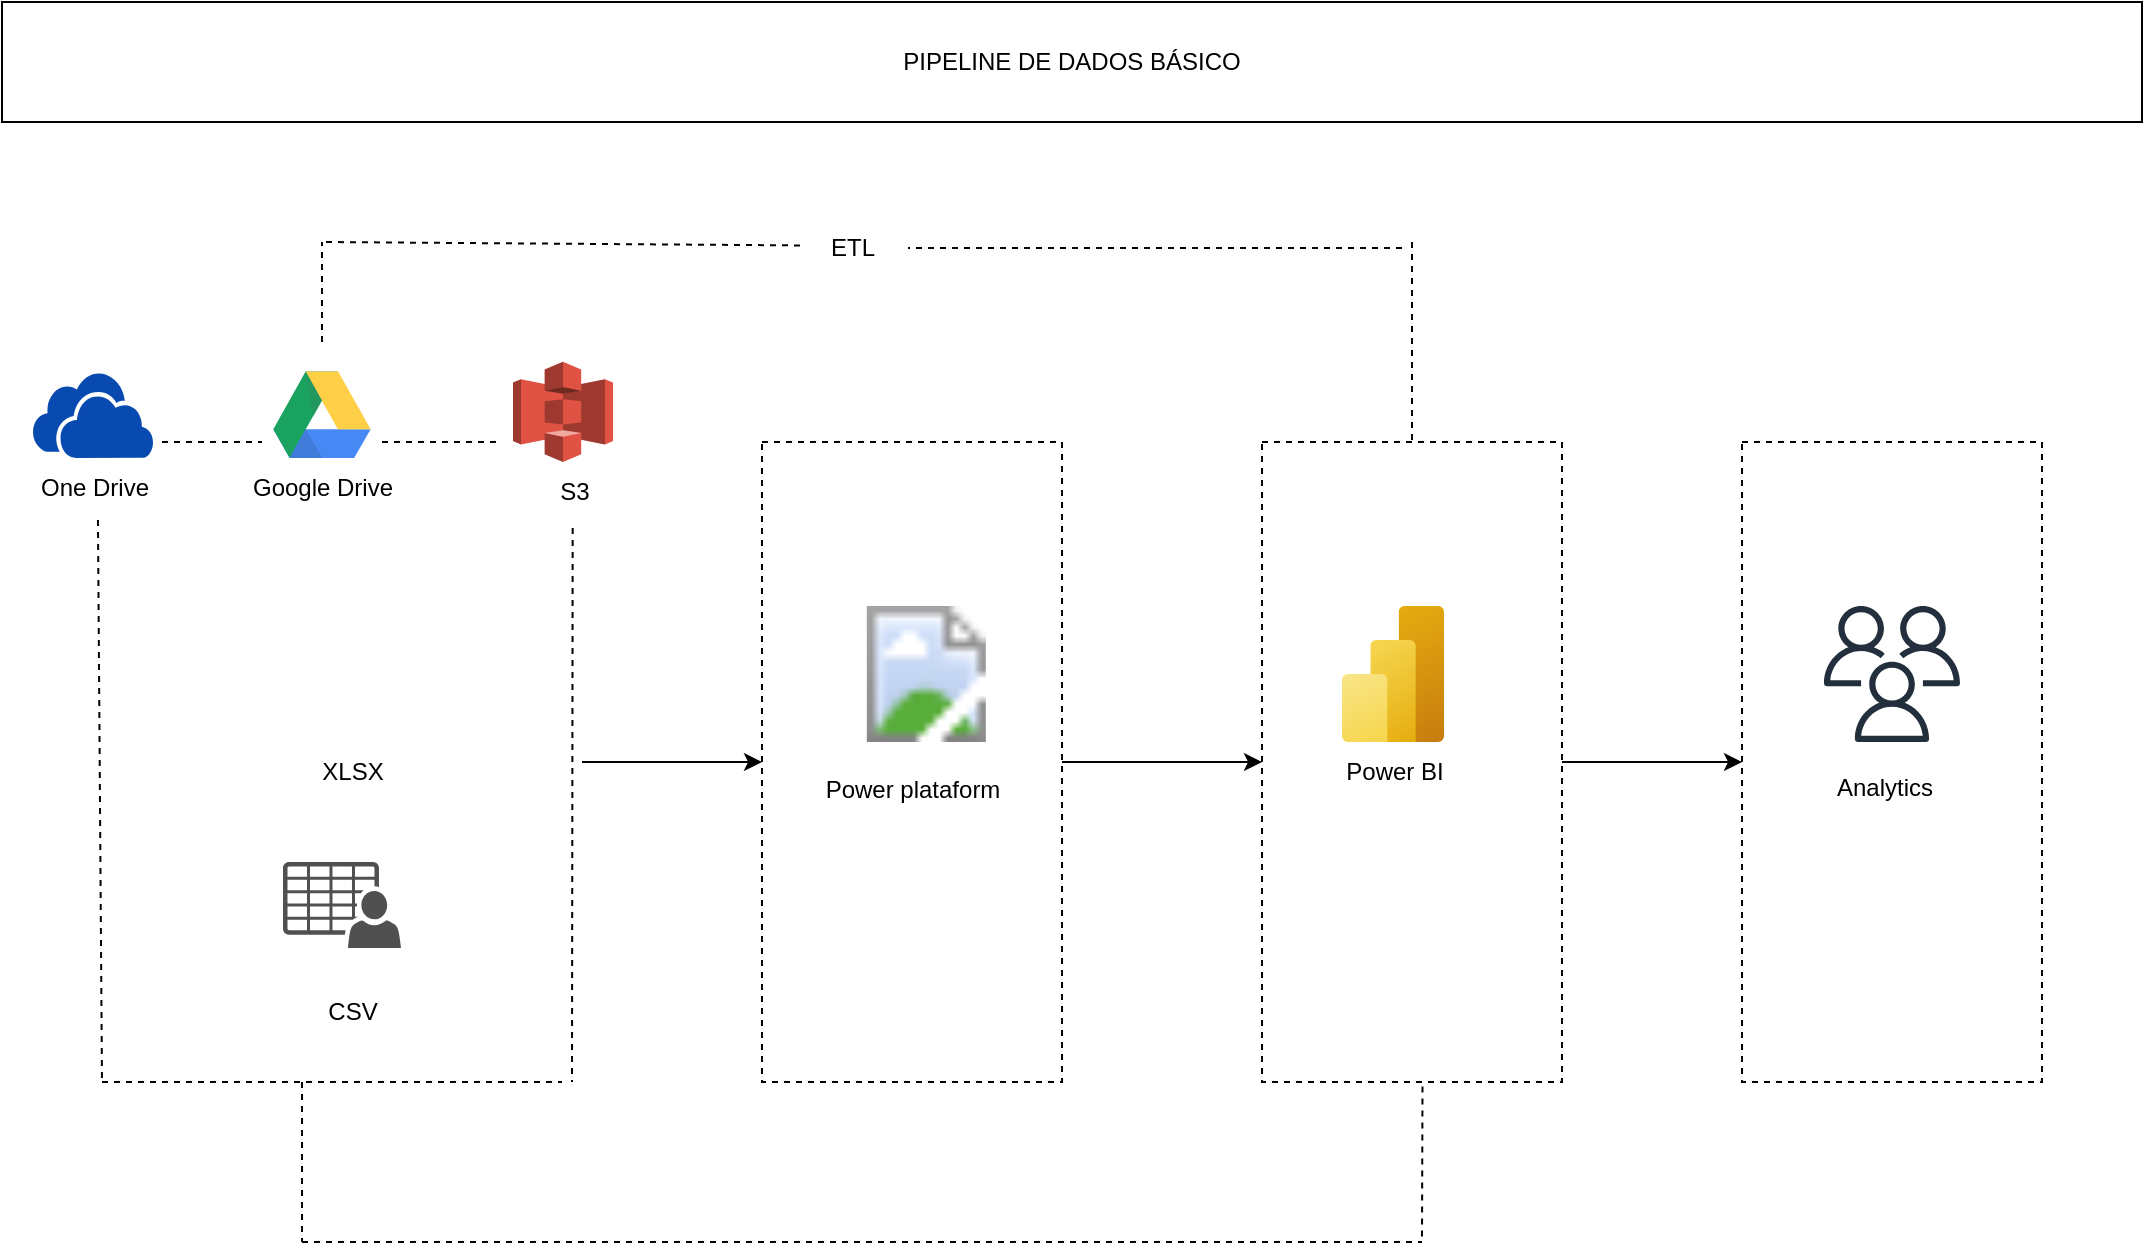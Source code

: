 <mxfile version="27.1.4">
  <diagram name="Página-1" id="WTRQPqzMp5jFzr-fDF-v">
    <mxGraphModel dx="1783" dy="929" grid="1" gridSize="10" guides="1" tooltips="1" connect="1" arrows="1" fold="1" page="1" pageScale="1" pageWidth="1169" pageHeight="827" background="#ffffff" math="0" shadow="0">
      <root>
        <mxCell id="0" />
        <mxCell id="1" parent="0" />
        <mxCell id="B5MIxkdMY8p7Bc_26-20-26" value="" style="rounded=0;whiteSpace=wrap;html=1;dashed=1;" vertex="1" parent="1">
          <mxGeometry x="920" y="240" width="150" height="320" as="geometry" />
        </mxCell>
        <mxCell id="B5MIxkdMY8p7Bc_26-20-22" value="" style="rounded=0;whiteSpace=wrap;html=1;dashed=1;" vertex="1" parent="1">
          <mxGeometry x="680" y="240" width="150" height="320" as="geometry" />
        </mxCell>
        <mxCell id="B5MIxkdMY8p7Bc_26-20-21" value="" style="rounded=0;whiteSpace=wrap;html=1;dashed=1;" vertex="1" parent="1">
          <mxGeometry x="430" y="240" width="150" height="320" as="geometry" />
        </mxCell>
        <mxCell id="B5MIxkdMY8p7Bc_26-20-1" value="" style="shape=image;html=1;verticalAlign=top;verticalLabelPosition=bottom;labelBackgroundColor=#ffffff;imageAspect=0;aspect=fixed;image=https://cdn3.iconfinder.com/data/icons/document-icons-2/30/647702-excel-128.png" vertex="1" parent="1">
          <mxGeometry x="185" y="310" width="70" height="70" as="geometry" />
        </mxCell>
        <mxCell id="B5MIxkdMY8p7Bc_26-20-2" value="" style="sketch=0;pointerEvents=1;shadow=0;dashed=0;html=1;strokeColor=none;fillColor=#505050;labelPosition=center;verticalLabelPosition=bottom;verticalAlign=top;outlineConnect=0;align=center;shape=mxgraph.office.users.csv_file;" vertex="1" parent="1">
          <mxGeometry x="190.5" y="450" width="59" height="43" as="geometry" />
        </mxCell>
        <mxCell id="B5MIxkdMY8p7Bc_26-20-3" value="XLSX" style="text;html=1;align=center;verticalAlign=middle;resizable=0;points=[];autosize=1;strokeColor=none;fillColor=none;" vertex="1" parent="1">
          <mxGeometry x="199.5" y="390" width="50" height="30" as="geometry" />
        </mxCell>
        <mxCell id="B5MIxkdMY8p7Bc_26-20-4" value="CSV" style="text;html=1;align=center;verticalAlign=middle;resizable=0;points=[];autosize=1;strokeColor=none;fillColor=none;" vertex="1" parent="1">
          <mxGeometry x="199.5" y="510" width="50" height="30" as="geometry" />
        </mxCell>
        <mxCell id="B5MIxkdMY8p7Bc_26-20-5" value="" style="dashed=0;outlineConnect=0;html=1;align=center;labelPosition=center;verticalLabelPosition=bottom;verticalAlign=top;shape=mxgraph.weblogos.onedrive;fillColor=#094AB1;strokeColor=none" vertex="1" parent="1">
          <mxGeometry x="65.5" y="204.8" width="60" height="43.2" as="geometry" />
        </mxCell>
        <mxCell id="B5MIxkdMY8p7Bc_26-20-6" value="One Drive" style="text;html=1;align=center;verticalAlign=middle;resizable=0;points=[];autosize=1;strokeColor=none;fillColor=none;" vertex="1" parent="1">
          <mxGeometry x="55.5" y="248" width="80" height="30" as="geometry" />
        </mxCell>
        <mxCell id="B5MIxkdMY8p7Bc_26-20-7" value="" style="dashed=0;outlineConnect=0;html=1;align=center;labelPosition=center;verticalLabelPosition=bottom;verticalAlign=top;shape=mxgraph.weblogos.google_drive" vertex="1" parent="1">
          <mxGeometry x="185.65" y="204.8" width="48.7" height="43.2" as="geometry" />
        </mxCell>
        <mxCell id="B5MIxkdMY8p7Bc_26-20-8" value="Google Drive" style="text;html=1;align=center;verticalAlign=middle;resizable=0;points=[];autosize=1;strokeColor=none;fillColor=none;" vertex="1" parent="1">
          <mxGeometry x="165" y="248" width="90" height="30" as="geometry" />
        </mxCell>
        <mxCell id="B5MIxkdMY8p7Bc_26-20-9" value="" style="outlineConnect=0;dashed=0;verticalLabelPosition=bottom;verticalAlign=top;align=center;html=1;shape=mxgraph.aws3.s3;fillColor=#E05243;gradientColor=none;" vertex="1" parent="1">
          <mxGeometry x="305.5" y="199.9" width="50" height="50.1" as="geometry" />
        </mxCell>
        <mxCell id="B5MIxkdMY8p7Bc_26-20-10" value="S3" style="text;html=1;align=center;verticalAlign=middle;resizable=0;points=[];autosize=1;strokeColor=none;fillColor=none;" vertex="1" parent="1">
          <mxGeometry x="315.5" y="250" width="40" height="30" as="geometry" />
        </mxCell>
        <mxCell id="B5MIxkdMY8p7Bc_26-20-12" value="" style="image;aspect=fixed;html=1;points=[];align=center;fontSize=12;image=img/lib/azure2/analytics/Power_BI_Embedded.svg;" vertex="1" parent="1">
          <mxGeometry x="720" y="322" width="51" height="68" as="geometry" />
        </mxCell>
        <mxCell id="B5MIxkdMY8p7Bc_26-20-14" value="" style="image;aspect=fixed;html=1;points=[];align=center;fontSize=12;image=img/lib/azure2/power_platform/PowerPlatform.svg;" vertex="1" parent="1">
          <mxGeometry x="480" y="322" width="64.32" height="68" as="geometry" />
        </mxCell>
        <mxCell id="B5MIxkdMY8p7Bc_26-20-15" value="Power plataform" style="text;html=1;align=center;verticalAlign=middle;resizable=0;points=[];autosize=1;strokeColor=none;fillColor=none;" vertex="1" parent="1">
          <mxGeometry x="450" y="399" width="110" height="30" as="geometry" />
        </mxCell>
        <mxCell id="B5MIxkdMY8p7Bc_26-20-16" value="" style="endArrow=none;dashed=1;html=1;rounded=0;" edge="1" parent="1">
          <mxGeometry width="50" height="50" relative="1" as="geometry">
            <mxPoint x="130" y="240" as="sourcePoint" />
            <mxPoint x="180" y="240" as="targetPoint" />
          </mxGeometry>
        </mxCell>
        <mxCell id="B5MIxkdMY8p7Bc_26-20-17" value="" style="endArrow=none;dashed=1;html=1;rounded=0;" edge="1" parent="1">
          <mxGeometry width="50" height="50" relative="1" as="geometry">
            <mxPoint x="240" y="240" as="sourcePoint" />
            <mxPoint x="300" y="240" as="targetPoint" />
          </mxGeometry>
        </mxCell>
        <mxCell id="B5MIxkdMY8p7Bc_26-20-18" value="" style="endArrow=none;dashed=1;html=1;rounded=0;exitX=0.496;exitY=1.1;exitDx=0;exitDy=0;exitPerimeter=0;" edge="1" parent="1" source="B5MIxkdMY8p7Bc_26-20-10">
          <mxGeometry width="50" height="50" relative="1" as="geometry">
            <mxPoint x="350" y="300" as="sourcePoint" />
            <mxPoint x="335" y="560" as="targetPoint" />
          </mxGeometry>
        </mxCell>
        <mxCell id="B5MIxkdMY8p7Bc_26-20-19" value="" style="endArrow=none;dashed=1;html=1;rounded=0;exitX=0.531;exitY=1.033;exitDx=0;exitDy=0;exitPerimeter=0;" edge="1" parent="1" source="B5MIxkdMY8p7Bc_26-20-6">
          <mxGeometry width="50" height="50" relative="1" as="geometry">
            <mxPoint x="90" y="330" as="sourcePoint" />
            <mxPoint x="100" y="560" as="targetPoint" />
          </mxGeometry>
        </mxCell>
        <mxCell id="B5MIxkdMY8p7Bc_26-20-20" value="" style="endArrow=none;dashed=1;html=1;rounded=0;" edge="1" parent="1">
          <mxGeometry width="50" height="50" relative="1" as="geometry">
            <mxPoint x="100" y="560" as="sourcePoint" />
            <mxPoint x="330" y="560" as="targetPoint" />
          </mxGeometry>
        </mxCell>
        <mxCell id="B5MIxkdMY8p7Bc_26-20-23" value="Power BI" style="text;html=1;align=center;verticalAlign=middle;resizable=0;points=[];autosize=1;strokeColor=none;fillColor=none;" vertex="1" parent="1">
          <mxGeometry x="710.5" y="390" width="70" height="30" as="geometry" />
        </mxCell>
        <mxCell id="B5MIxkdMY8p7Bc_26-20-24" value="" style="sketch=0;outlineConnect=0;fontColor=#232F3E;gradientColor=none;fillColor=#232F3D;strokeColor=none;dashed=0;verticalLabelPosition=bottom;verticalAlign=top;align=center;html=1;fontSize=12;fontStyle=0;aspect=fixed;pointerEvents=1;shape=mxgraph.aws4.users;" vertex="1" parent="1">
          <mxGeometry x="961" y="322" width="68" height="68" as="geometry" />
        </mxCell>
        <mxCell id="B5MIxkdMY8p7Bc_26-20-25" value="Analytics" style="text;html=1;align=center;verticalAlign=middle;resizable=0;points=[];autosize=1;strokeColor=none;fillColor=none;" vertex="1" parent="1">
          <mxGeometry x="956" y="398" width="70" height="30" as="geometry" />
        </mxCell>
        <mxCell id="B5MIxkdMY8p7Bc_26-20-27" value="" style="endArrow=none;dashed=1;html=1;rounded=0;" edge="1" parent="1">
          <mxGeometry width="50" height="50" relative="1" as="geometry">
            <mxPoint x="210" y="190" as="sourcePoint" />
            <mxPoint x="210" y="140" as="targetPoint" />
          </mxGeometry>
        </mxCell>
        <mxCell id="B5MIxkdMY8p7Bc_26-20-29" value="" style="endArrow=none;dashed=1;html=1;rounded=0;exitX=-0.02;exitY=0.457;exitDx=0;exitDy=0;exitPerimeter=0;" edge="1" parent="1" source="B5MIxkdMY8p7Bc_26-20-30">
          <mxGeometry width="50" height="50" relative="1" as="geometry">
            <mxPoint x="440" y="140" as="sourcePoint" />
            <mxPoint x="210" y="140" as="targetPoint" />
          </mxGeometry>
        </mxCell>
        <mxCell id="B5MIxkdMY8p7Bc_26-20-30" value="ETL" style="text;html=1;align=center;verticalAlign=middle;resizable=0;points=[];autosize=1;strokeColor=none;fillColor=none;" vertex="1" parent="1">
          <mxGeometry x="450" y="128" width="50" height="30" as="geometry" />
        </mxCell>
        <mxCell id="B5MIxkdMY8p7Bc_26-20-31" value="" style="endArrow=none;dashed=1;html=1;rounded=0;entryX=1.06;entryY=0.5;entryDx=0;entryDy=0;entryPerimeter=0;" edge="1" parent="1" target="B5MIxkdMY8p7Bc_26-20-30">
          <mxGeometry width="50" height="50" relative="1" as="geometry">
            <mxPoint x="750" y="143" as="sourcePoint" />
            <mxPoint x="600" y="143" as="targetPoint" />
          </mxGeometry>
        </mxCell>
        <mxCell id="B5MIxkdMY8p7Bc_26-20-32" value="" style="endArrow=none;dashed=1;html=1;rounded=0;entryX=0.5;entryY=0;entryDx=0;entryDy=0;" edge="1" parent="1" target="B5MIxkdMY8p7Bc_26-20-22">
          <mxGeometry width="50" height="50" relative="1" as="geometry">
            <mxPoint x="755" y="140" as="sourcePoint" />
            <mxPoint x="510" y="320" as="targetPoint" />
          </mxGeometry>
        </mxCell>
        <mxCell id="B5MIxkdMY8p7Bc_26-20-33" value="" style="endArrow=none;dashed=1;html=1;rounded=0;" edge="1" parent="1">
          <mxGeometry width="50" height="50" relative="1" as="geometry">
            <mxPoint x="200" y="560" as="sourcePoint" />
            <mxPoint x="200" y="640" as="targetPoint" />
          </mxGeometry>
        </mxCell>
        <mxCell id="B5MIxkdMY8p7Bc_26-20-34" value="" style="endArrow=none;dashed=1;html=1;rounded=0;" edge="1" parent="1">
          <mxGeometry width="50" height="50" relative="1" as="geometry">
            <mxPoint x="200" y="640" as="sourcePoint" />
            <mxPoint x="760" y="640" as="targetPoint" />
          </mxGeometry>
        </mxCell>
        <mxCell id="B5MIxkdMY8p7Bc_26-20-35" value="" style="endArrow=none;dashed=1;html=1;rounded=0;exitX=0.535;exitY=1.007;exitDx=0;exitDy=0;exitPerimeter=0;" edge="1" parent="1" source="B5MIxkdMY8p7Bc_26-20-22">
          <mxGeometry width="50" height="50" relative="1" as="geometry">
            <mxPoint x="500" y="520" as="sourcePoint" />
            <mxPoint x="760" y="640" as="targetPoint" />
          </mxGeometry>
        </mxCell>
        <mxCell id="B5MIxkdMY8p7Bc_26-20-36" value="" style="endArrow=classic;html=1;rounded=0;entryX=0;entryY=0.5;entryDx=0;entryDy=0;" edge="1" parent="1" target="B5MIxkdMY8p7Bc_26-20-21">
          <mxGeometry width="50" height="50" relative="1" as="geometry">
            <mxPoint x="340" y="400" as="sourcePoint" />
            <mxPoint x="410" y="430" as="targetPoint" />
          </mxGeometry>
        </mxCell>
        <mxCell id="B5MIxkdMY8p7Bc_26-20-37" value="" style="endArrow=classic;html=1;rounded=0;exitX=1;exitY=0.5;exitDx=0;exitDy=0;entryX=0;entryY=0.5;entryDx=0;entryDy=0;" edge="1" parent="1" source="B5MIxkdMY8p7Bc_26-20-21" target="B5MIxkdMY8p7Bc_26-20-22">
          <mxGeometry width="50" height="50" relative="1" as="geometry">
            <mxPoint x="360" y="480" as="sourcePoint" />
            <mxPoint x="410" y="430" as="targetPoint" />
          </mxGeometry>
        </mxCell>
        <mxCell id="B5MIxkdMY8p7Bc_26-20-38" value="" style="endArrow=classic;html=1;rounded=0;exitX=1;exitY=0.5;exitDx=0;exitDy=0;entryX=0;entryY=0.5;entryDx=0;entryDy=0;" edge="1" parent="1" source="B5MIxkdMY8p7Bc_26-20-22" target="B5MIxkdMY8p7Bc_26-20-26">
          <mxGeometry width="50" height="50" relative="1" as="geometry">
            <mxPoint x="360" y="480" as="sourcePoint" />
            <mxPoint x="410" y="430" as="targetPoint" />
          </mxGeometry>
        </mxCell>
        <mxCell id="B5MIxkdMY8p7Bc_26-20-39" value="PIPELINE DE DADOS BÁSICO" style="rounded=0;whiteSpace=wrap;html=1;" vertex="1" parent="1">
          <mxGeometry x="50" y="20" width="1070" height="60" as="geometry" />
        </mxCell>
      </root>
    </mxGraphModel>
  </diagram>
</mxfile>
